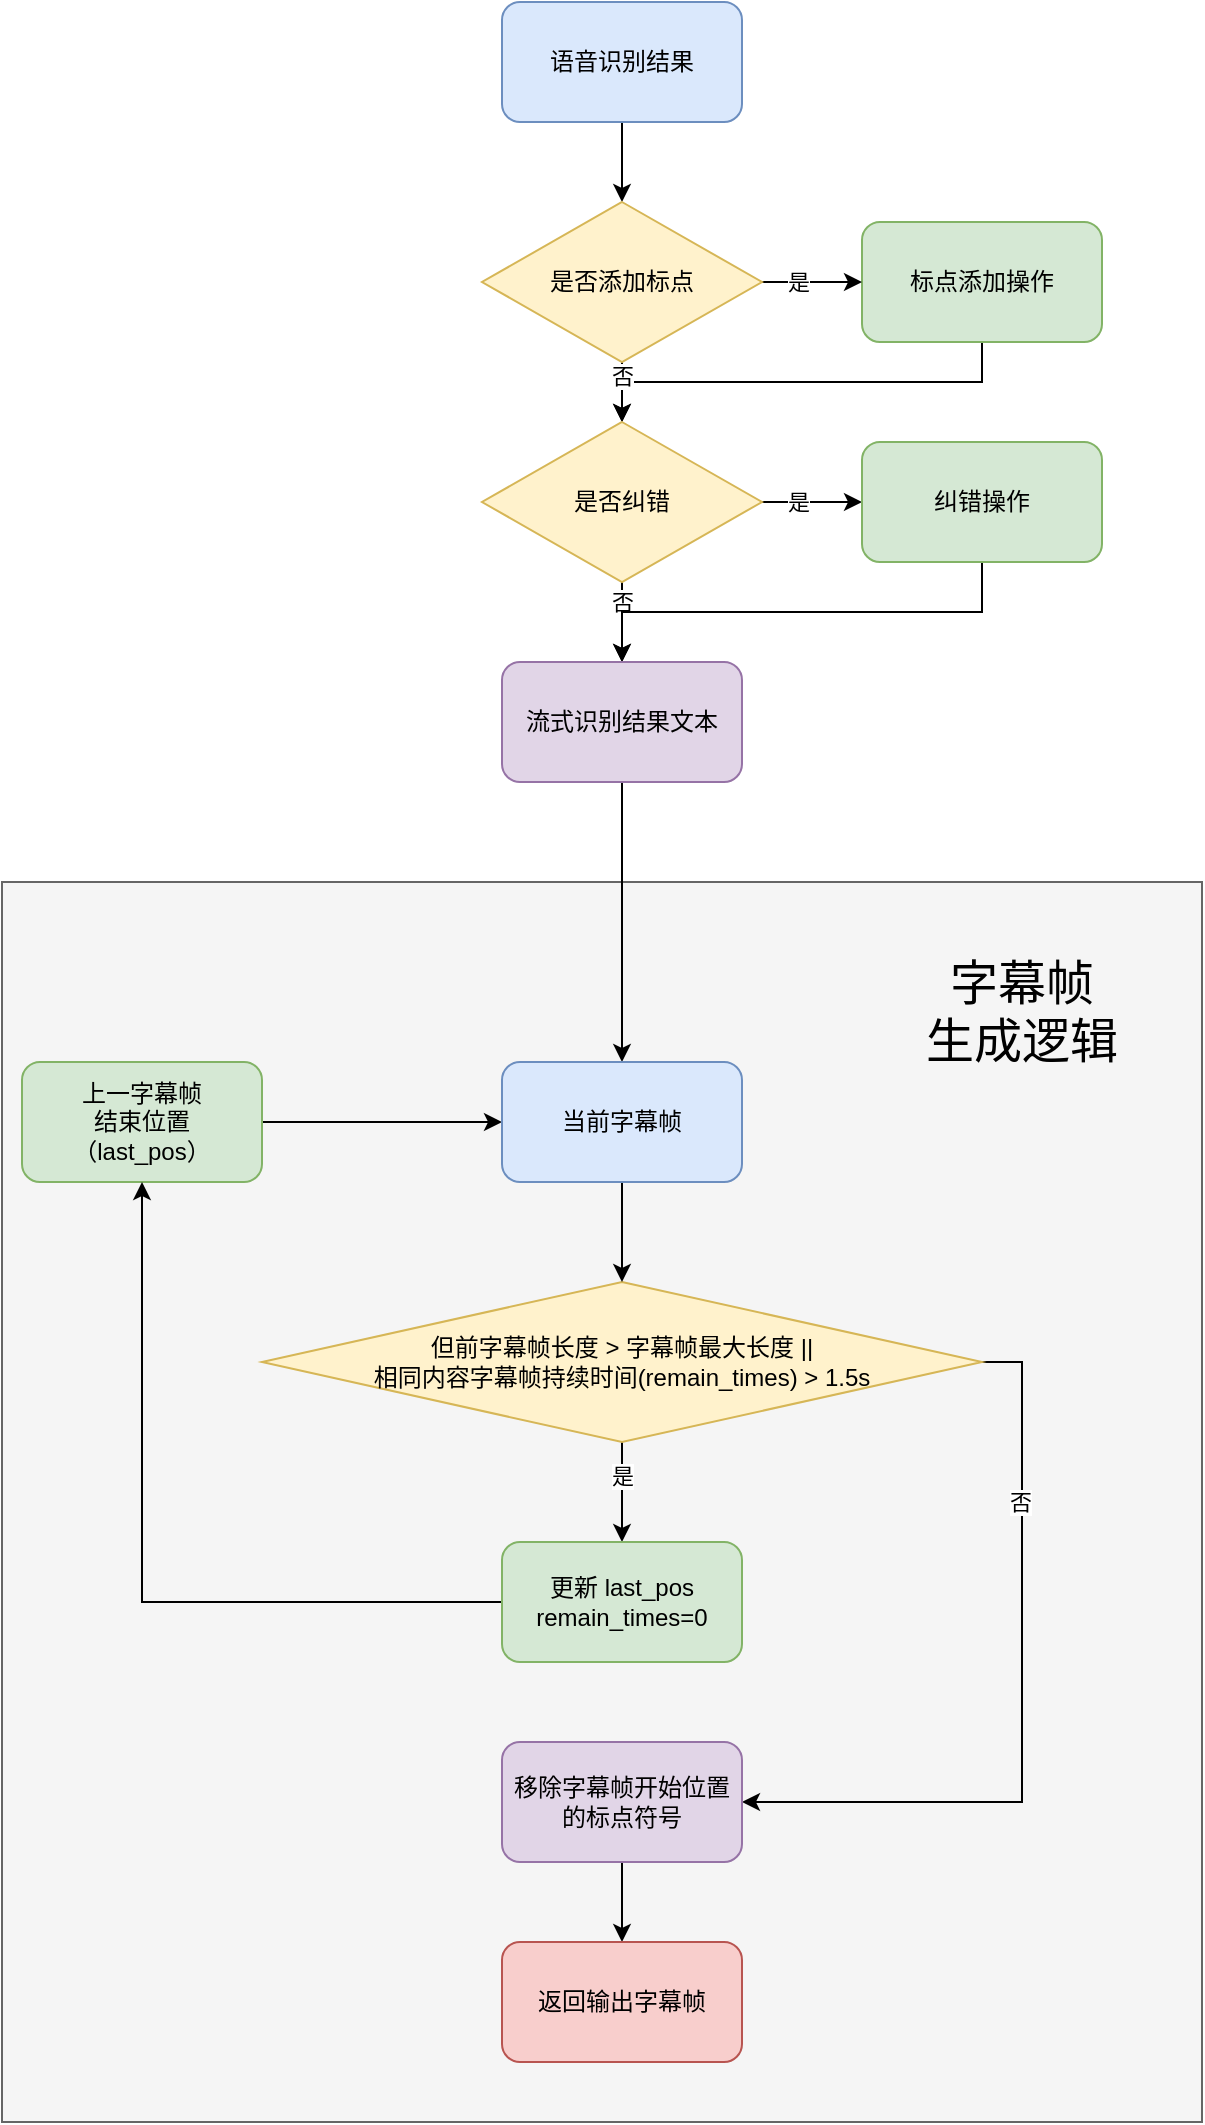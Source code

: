 <mxfile version="20.8.13" type="device"><diagram name="Page-1" id="RPLvIyS1OUabpkhxflfF"><mxGraphModel dx="3052" dy="1093" grid="1" gridSize="10" guides="1" tooltips="1" connect="1" arrows="1" fold="1" page="1" pageScale="1" pageWidth="827" pageHeight="1169" math="0" shadow="0"><root><mxCell id="0"/><mxCell id="1" parent="0"/><mxCell id="3ZY7lqcV1OdXEWCn7Ltl-5" style="edgeStyle=orthogonalEdgeStyle;rounded=0;orthogonalLoop=1;jettySize=auto;html=1;exitX=0.5;exitY=1;exitDx=0;exitDy=0;entryX=0.5;entryY=0;entryDx=0;entryDy=0;" edge="1" parent="1" source="3ZY7lqcV1OdXEWCn7Ltl-1" target="3ZY7lqcV1OdXEWCn7Ltl-3"><mxGeometry relative="1" as="geometry"/></mxCell><mxCell id="3ZY7lqcV1OdXEWCn7Ltl-1" value="语音识别结果" style="rounded=1;whiteSpace=wrap;html=1;fillColor=#dae8fc;strokeColor=#6c8ebf;" vertex="1" parent="1"><mxGeometry x="200" y="50" width="120" height="60" as="geometry"/></mxCell><mxCell id="3ZY7lqcV1OdXEWCn7Ltl-14" style="edgeStyle=orthogonalEdgeStyle;rounded=0;orthogonalLoop=1;jettySize=auto;html=1;exitX=0.5;exitY=1;exitDx=0;exitDy=0;entryX=0.5;entryY=0;entryDx=0;entryDy=0;" edge="1" parent="1" source="3ZY7lqcV1OdXEWCn7Ltl-2" target="3ZY7lqcV1OdXEWCn7Ltl-4"><mxGeometry relative="1" as="geometry"/></mxCell><mxCell id="3ZY7lqcV1OdXEWCn7Ltl-2" value="标点添加操作" style="rounded=1;whiteSpace=wrap;html=1;fillColor=#d5e8d4;strokeColor=#82b366;" vertex="1" parent="1"><mxGeometry x="380" y="160" width="120" height="60" as="geometry"/></mxCell><mxCell id="3ZY7lqcV1OdXEWCn7Ltl-6" style="edgeStyle=orthogonalEdgeStyle;rounded=0;orthogonalLoop=1;jettySize=auto;html=1;exitX=1;exitY=0.5;exitDx=0;exitDy=0;" edge="1" parent="1" source="3ZY7lqcV1OdXEWCn7Ltl-3" target="3ZY7lqcV1OdXEWCn7Ltl-2"><mxGeometry relative="1" as="geometry"/></mxCell><mxCell id="3ZY7lqcV1OdXEWCn7Ltl-10" value="是" style="edgeLabel;html=1;align=center;verticalAlign=middle;resizable=0;points=[];" vertex="1" connectable="0" parent="3ZY7lqcV1OdXEWCn7Ltl-6"><mxGeometry x="-0.284" relative="1" as="geometry"><mxPoint as="offset"/></mxGeometry></mxCell><mxCell id="3ZY7lqcV1OdXEWCn7Ltl-9" style="edgeStyle=orthogonalEdgeStyle;rounded=0;orthogonalLoop=1;jettySize=auto;html=1;exitX=0.5;exitY=1;exitDx=0;exitDy=0;" edge="1" parent="1" source="3ZY7lqcV1OdXEWCn7Ltl-3" target="3ZY7lqcV1OdXEWCn7Ltl-4"><mxGeometry relative="1" as="geometry"/></mxCell><mxCell id="3ZY7lqcV1OdXEWCn7Ltl-12" value="否" style="edgeLabel;html=1;align=center;verticalAlign=middle;resizable=0;points=[];" vertex="1" connectable="0" parent="3ZY7lqcV1OdXEWCn7Ltl-9"><mxGeometry x="-0.729" relative="1" as="geometry"><mxPoint as="offset"/></mxGeometry></mxCell><mxCell id="3ZY7lqcV1OdXEWCn7Ltl-3" value="是否添加标点" style="rhombus;whiteSpace=wrap;html=1;fillColor=#fff2cc;strokeColor=#d6b656;" vertex="1" parent="1"><mxGeometry x="190" y="150" width="140" height="80" as="geometry"/></mxCell><mxCell id="3ZY7lqcV1OdXEWCn7Ltl-8" style="edgeStyle=orthogonalEdgeStyle;rounded=0;orthogonalLoop=1;jettySize=auto;html=1;" edge="1" parent="1" source="3ZY7lqcV1OdXEWCn7Ltl-4" target="3ZY7lqcV1OdXEWCn7Ltl-7"><mxGeometry relative="1" as="geometry"/></mxCell><mxCell id="3ZY7lqcV1OdXEWCn7Ltl-11" value="是" style="edgeLabel;html=1;align=center;verticalAlign=middle;resizable=0;points=[];" vertex="1" connectable="0" parent="3ZY7lqcV1OdXEWCn7Ltl-8"><mxGeometry x="-0.303" relative="1" as="geometry"><mxPoint as="offset"/></mxGeometry></mxCell><mxCell id="3ZY7lqcV1OdXEWCn7Ltl-18" style="edgeStyle=orthogonalEdgeStyle;rounded=0;orthogonalLoop=1;jettySize=auto;html=1;exitX=0.5;exitY=1;exitDx=0;exitDy=0;entryX=0.5;entryY=0;entryDx=0;entryDy=0;" edge="1" parent="1" source="3ZY7lqcV1OdXEWCn7Ltl-4" target="3ZY7lqcV1OdXEWCn7Ltl-17"><mxGeometry relative="1" as="geometry"/></mxCell><mxCell id="3ZY7lqcV1OdXEWCn7Ltl-19" value="否" style="edgeLabel;html=1;align=center;verticalAlign=middle;resizable=0;points=[];" vertex="1" connectable="0" parent="3ZY7lqcV1OdXEWCn7Ltl-18"><mxGeometry x="-0.7" y="1" relative="1" as="geometry"><mxPoint x="-1" y="4" as="offset"/></mxGeometry></mxCell><mxCell id="3ZY7lqcV1OdXEWCn7Ltl-4" value="是否纠错" style="rhombus;whiteSpace=wrap;html=1;fillColor=#fff2cc;strokeColor=#d6b656;" vertex="1" parent="1"><mxGeometry x="190" y="260" width="140" height="80" as="geometry"/></mxCell><mxCell id="3ZY7lqcV1OdXEWCn7Ltl-20" style="edgeStyle=orthogonalEdgeStyle;rounded=0;orthogonalLoop=1;jettySize=auto;html=1;exitX=0.5;exitY=1;exitDx=0;exitDy=0;entryX=0.5;entryY=0;entryDx=0;entryDy=0;" edge="1" parent="1" source="3ZY7lqcV1OdXEWCn7Ltl-7" target="3ZY7lqcV1OdXEWCn7Ltl-17"><mxGeometry relative="1" as="geometry"/></mxCell><mxCell id="3ZY7lqcV1OdXEWCn7Ltl-7" value="纠错操作" style="rounded=1;whiteSpace=wrap;html=1;fillColor=#d5e8d4;strokeColor=#82b366;" vertex="1" parent="1"><mxGeometry x="380" y="270" width="120" height="60" as="geometry"/></mxCell><mxCell id="3ZY7lqcV1OdXEWCn7Ltl-16" value="" style="rounded=0;whiteSpace=wrap;html=1;fillColor=#f5f5f5;fontColor=#333333;strokeColor=#666666;" vertex="1" parent="1"><mxGeometry x="-50" y="490" width="600" height="620" as="geometry"/></mxCell><mxCell id="3ZY7lqcV1OdXEWCn7Ltl-24" style="edgeStyle=orthogonalEdgeStyle;rounded=0;orthogonalLoop=1;jettySize=auto;html=1;exitX=0.5;exitY=1;exitDx=0;exitDy=0;" edge="1" parent="1" source="3ZY7lqcV1OdXEWCn7Ltl-17" target="3ZY7lqcV1OdXEWCn7Ltl-23"><mxGeometry relative="1" as="geometry"/></mxCell><mxCell id="3ZY7lqcV1OdXEWCn7Ltl-17" value="流式识别结果文本" style="rounded=1;whiteSpace=wrap;html=1;fillColor=#e1d5e7;strokeColor=#9673a6;" vertex="1" parent="1"><mxGeometry x="200" y="380" width="120" height="60" as="geometry"/></mxCell><mxCell id="3ZY7lqcV1OdXEWCn7Ltl-25" style="edgeStyle=orthogonalEdgeStyle;rounded=0;orthogonalLoop=1;jettySize=auto;html=1;exitX=1;exitY=0.5;exitDx=0;exitDy=0;entryX=0;entryY=0.5;entryDx=0;entryDy=0;" edge="1" parent="1" source="3ZY7lqcV1OdXEWCn7Ltl-21" target="3ZY7lqcV1OdXEWCn7Ltl-23"><mxGeometry relative="1" as="geometry"/></mxCell><mxCell id="3ZY7lqcV1OdXEWCn7Ltl-21" value="&lt;div&gt;上一字幕帧&lt;/div&gt;&lt;div&gt;结束位置&lt;/div&gt;&lt;div&gt;（last_pos）&lt;br&gt;&lt;/div&gt;" style="rounded=1;whiteSpace=wrap;html=1;fillColor=#d5e8d4;strokeColor=#82b366;" vertex="1" parent="1"><mxGeometry x="-40" y="580" width="120" height="60" as="geometry"/></mxCell><mxCell id="3ZY7lqcV1OdXEWCn7Ltl-31" style="edgeStyle=orthogonalEdgeStyle;rounded=0;orthogonalLoop=1;jettySize=auto;html=1;exitX=0.5;exitY=1;exitDx=0;exitDy=0;" edge="1" parent="1" source="3ZY7lqcV1OdXEWCn7Ltl-22" target="3ZY7lqcV1OdXEWCn7Ltl-30"><mxGeometry relative="1" as="geometry"/></mxCell><mxCell id="3ZY7lqcV1OdXEWCn7Ltl-33" value="是" style="edgeLabel;html=1;align=center;verticalAlign=middle;resizable=0;points=[];" vertex="1" connectable="0" parent="3ZY7lqcV1OdXEWCn7Ltl-31"><mxGeometry x="-0.336" relative="1" as="geometry"><mxPoint as="offset"/></mxGeometry></mxCell><mxCell id="3ZY7lqcV1OdXEWCn7Ltl-36" style="edgeStyle=orthogonalEdgeStyle;rounded=0;orthogonalLoop=1;jettySize=auto;html=1;exitX=1;exitY=0.5;exitDx=0;exitDy=0;entryX=1;entryY=0.5;entryDx=0;entryDy=0;" edge="1" parent="1" source="3ZY7lqcV1OdXEWCn7Ltl-22" target="3ZY7lqcV1OdXEWCn7Ltl-34"><mxGeometry relative="1" as="geometry"/></mxCell><mxCell id="3ZY7lqcV1OdXEWCn7Ltl-37" value="否" style="edgeLabel;html=1;align=center;verticalAlign=middle;resizable=0;points=[];" vertex="1" connectable="0" parent="3ZY7lqcV1OdXEWCn7Ltl-36"><mxGeometry x="-0.658" y="-1" relative="1" as="geometry"><mxPoint y="25" as="offset"/></mxGeometry></mxCell><mxCell id="3ZY7lqcV1OdXEWCn7Ltl-22" value="&lt;div&gt;但前字幕帧长度 &amp;gt; 字幕帧最大长度 || &lt;br&gt;&lt;div&gt;相同内容字幕帧持续时间(remain_times) &amp;gt; 1.5s&lt;/div&gt;&lt;/div&gt;" style="rhombus;whiteSpace=wrap;html=1;fillColor=#fff2cc;strokeColor=#d6b656;" vertex="1" parent="1"><mxGeometry x="80" y="690" width="360" height="80" as="geometry"/></mxCell><mxCell id="3ZY7lqcV1OdXEWCn7Ltl-29" style="edgeStyle=orthogonalEdgeStyle;rounded=0;orthogonalLoop=1;jettySize=auto;html=1;exitX=0.5;exitY=1;exitDx=0;exitDy=0;entryX=0.5;entryY=0;entryDx=0;entryDy=0;" edge="1" parent="1" source="3ZY7lqcV1OdXEWCn7Ltl-23" target="3ZY7lqcV1OdXEWCn7Ltl-22"><mxGeometry relative="1" as="geometry"/></mxCell><mxCell id="3ZY7lqcV1OdXEWCn7Ltl-23" value="当前字幕帧" style="rounded=1;whiteSpace=wrap;html=1;fillColor=#dae8fc;strokeColor=#6c8ebf;" vertex="1" parent="1"><mxGeometry x="200" y="580" width="120" height="60" as="geometry"/></mxCell><mxCell id="3ZY7lqcV1OdXEWCn7Ltl-32" style="edgeStyle=orthogonalEdgeStyle;rounded=0;orthogonalLoop=1;jettySize=auto;html=1;entryX=0.5;entryY=1;entryDx=0;entryDy=0;" edge="1" parent="1" source="3ZY7lqcV1OdXEWCn7Ltl-30" target="3ZY7lqcV1OdXEWCn7Ltl-21"><mxGeometry relative="1" as="geometry"/></mxCell><mxCell id="3ZY7lqcV1OdXEWCn7Ltl-30" value="&lt;div&gt;更新 last_pos&lt;/div&gt;&lt;div&gt;remain_times=0&lt;br&gt;&lt;/div&gt;" style="rounded=1;whiteSpace=wrap;html=1;fillColor=#d5e8d4;strokeColor=#82b366;" vertex="1" parent="1"><mxGeometry x="200" y="820" width="120" height="60" as="geometry"/></mxCell><mxCell id="3ZY7lqcV1OdXEWCn7Ltl-39" style="edgeStyle=orthogonalEdgeStyle;rounded=0;orthogonalLoop=1;jettySize=auto;html=1;exitX=0.5;exitY=1;exitDx=0;exitDy=0;entryX=0.5;entryY=0;entryDx=0;entryDy=0;" edge="1" parent="1" source="3ZY7lqcV1OdXEWCn7Ltl-34" target="3ZY7lqcV1OdXEWCn7Ltl-38"><mxGeometry relative="1" as="geometry"/></mxCell><mxCell id="3ZY7lqcV1OdXEWCn7Ltl-34" value="移除字幕帧开始位置的标点符号" style="rounded=1;whiteSpace=wrap;html=1;fillColor=#e1d5e7;strokeColor=#9673a6;" vertex="1" parent="1"><mxGeometry x="200" y="920" width="120" height="60" as="geometry"/></mxCell><mxCell id="3ZY7lqcV1OdXEWCn7Ltl-38" value="返回输出字幕帧" style="rounded=1;whiteSpace=wrap;html=1;fillColor=#f8cecc;strokeColor=#b85450;" vertex="1" parent="1"><mxGeometry x="200" y="1020" width="120" height="60" as="geometry"/></mxCell><mxCell id="3ZY7lqcV1OdXEWCn7Ltl-40" value="&lt;div&gt;&lt;font style=&quot;font-size: 24px;&quot;&gt;字幕帧&lt;/font&gt;&lt;/div&gt;&lt;div&gt;&lt;font style=&quot;font-size: 24px;&quot;&gt;生成逻辑&lt;/font&gt;&lt;/div&gt;" style="text;html=1;strokeColor=none;fillColor=none;align=center;verticalAlign=middle;whiteSpace=wrap;rounded=0;" vertex="1" parent="1"><mxGeometry x="390" y="540" width="140" height="30" as="geometry"/></mxCell></root></mxGraphModel></diagram></mxfile>
